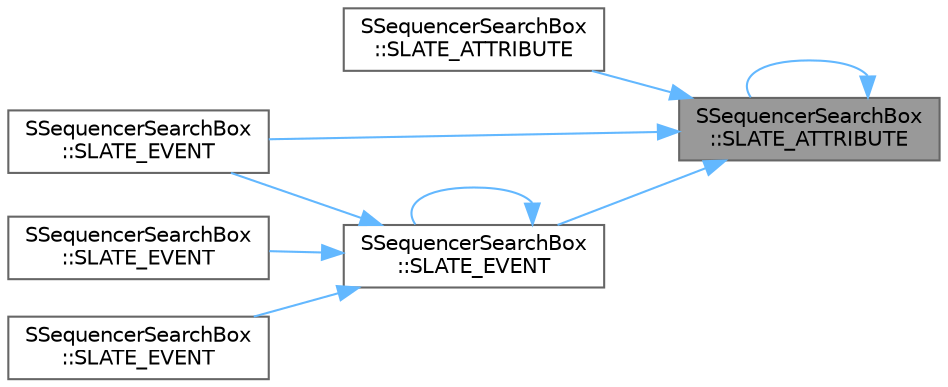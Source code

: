 digraph "SSequencerSearchBox::SLATE_ATTRIBUTE"
{
 // INTERACTIVE_SVG=YES
 // LATEX_PDF_SIZE
  bgcolor="transparent";
  edge [fontname=Helvetica,fontsize=10,labelfontname=Helvetica,labelfontsize=10];
  node [fontname=Helvetica,fontsize=10,shape=box,height=0.2,width=0.4];
  rankdir="RL";
  Node1 [id="Node000001",label="SSequencerSearchBox\l::SLATE_ATTRIBUTE",height=0.2,width=0.4,color="gray40", fillcolor="grey60", style="filled", fontcolor="black",tooltip="Hint text to display for the search text when there is no value."];
  Node1 -> Node2 [id="edge1_Node000001_Node000002",dir="back",color="steelblue1",style="solid",tooltip=" "];
  Node2 [id="Node000002",label="SSequencerSearchBox\l::SLATE_ATTRIBUTE",height=0.2,width=0.4,color="grey40", fillcolor="white", style="filled",URL="$d0/d25/classSSequencerSearchBox.html#a87db25d337b4d623d5fb2d635b78c8de",tooltip="Whether the SearchBox should delay notifying listeners of text changed events until the user is done ..."];
  Node1 -> Node1 [id="edge2_Node000001_Node000001",dir="back",color="steelblue1",style="solid",tooltip=" "];
  Node1 -> Node3 [id="edge3_Node000001_Node000003",dir="back",color="steelblue1",style="solid",tooltip=" "];
  Node3 [id="Node000003",label="SSequencerSearchBox\l::SLATE_EVENT",height=0.2,width=0.4,color="grey40", fillcolor="white", style="filled",URL="$d0/d25/classSSequencerSearchBox.html#a1c89a58c7512b9ac6bb664c53a249ff7",tooltip="Callback delegate to have first chance handling of the OnKeyDown event."];
  Node1 -> Node4 [id="edge4_Node000001_Node000004",dir="back",color="steelblue1",style="solid",tooltip=" "];
  Node4 [id="Node000004",label="SSequencerSearchBox\l::SLATE_EVENT",height=0.2,width=0.4,color="grey40", fillcolor="white", style="filled",URL="$d0/d25/classSSequencerSearchBox.html#a528eaee87961c75a4bed6062950a2f59",tooltip="Invoked whenever the text is committed (e.g."];
  Node4 -> Node3 [id="edge5_Node000004_Node000003",dir="back",color="steelblue1",style="solid",tooltip=" "];
  Node4 -> Node5 [id="edge6_Node000004_Node000005",dir="back",color="steelblue1",style="solid",tooltip=" "];
  Node5 [id="Node000005",label="SSequencerSearchBox\l::SLATE_EVENT",height=0.2,width=0.4,color="grey40", fillcolor="white", style="filled",URL="$d0/d25/classSSequencerSearchBox.html#a0f9a895557de0ce879492a7b9545b848",tooltip="Callback to filter the given suggestion list, to allow custom filtering behavior."];
  Node4 -> Node4 [id="edge7_Node000004_Node000004",dir="back",color="steelblue1",style="solid",tooltip=" "];
  Node4 -> Node6 [id="edge8_Node000004_Node000006",dir="back",color="steelblue1",style="solid",tooltip=" "];
  Node6 [id="Node000006",label="SSequencerSearchBox\l::SLATE_EVENT",height=0.2,width=0.4,color="grey40", fillcolor="white", style="filled",URL="$d0/d25/classSSequencerSearchBox.html#a1738542853ed28d4d7c0606a2fb59945",tooltip="Handler for when the + Button next to a search is clicked."];
}
